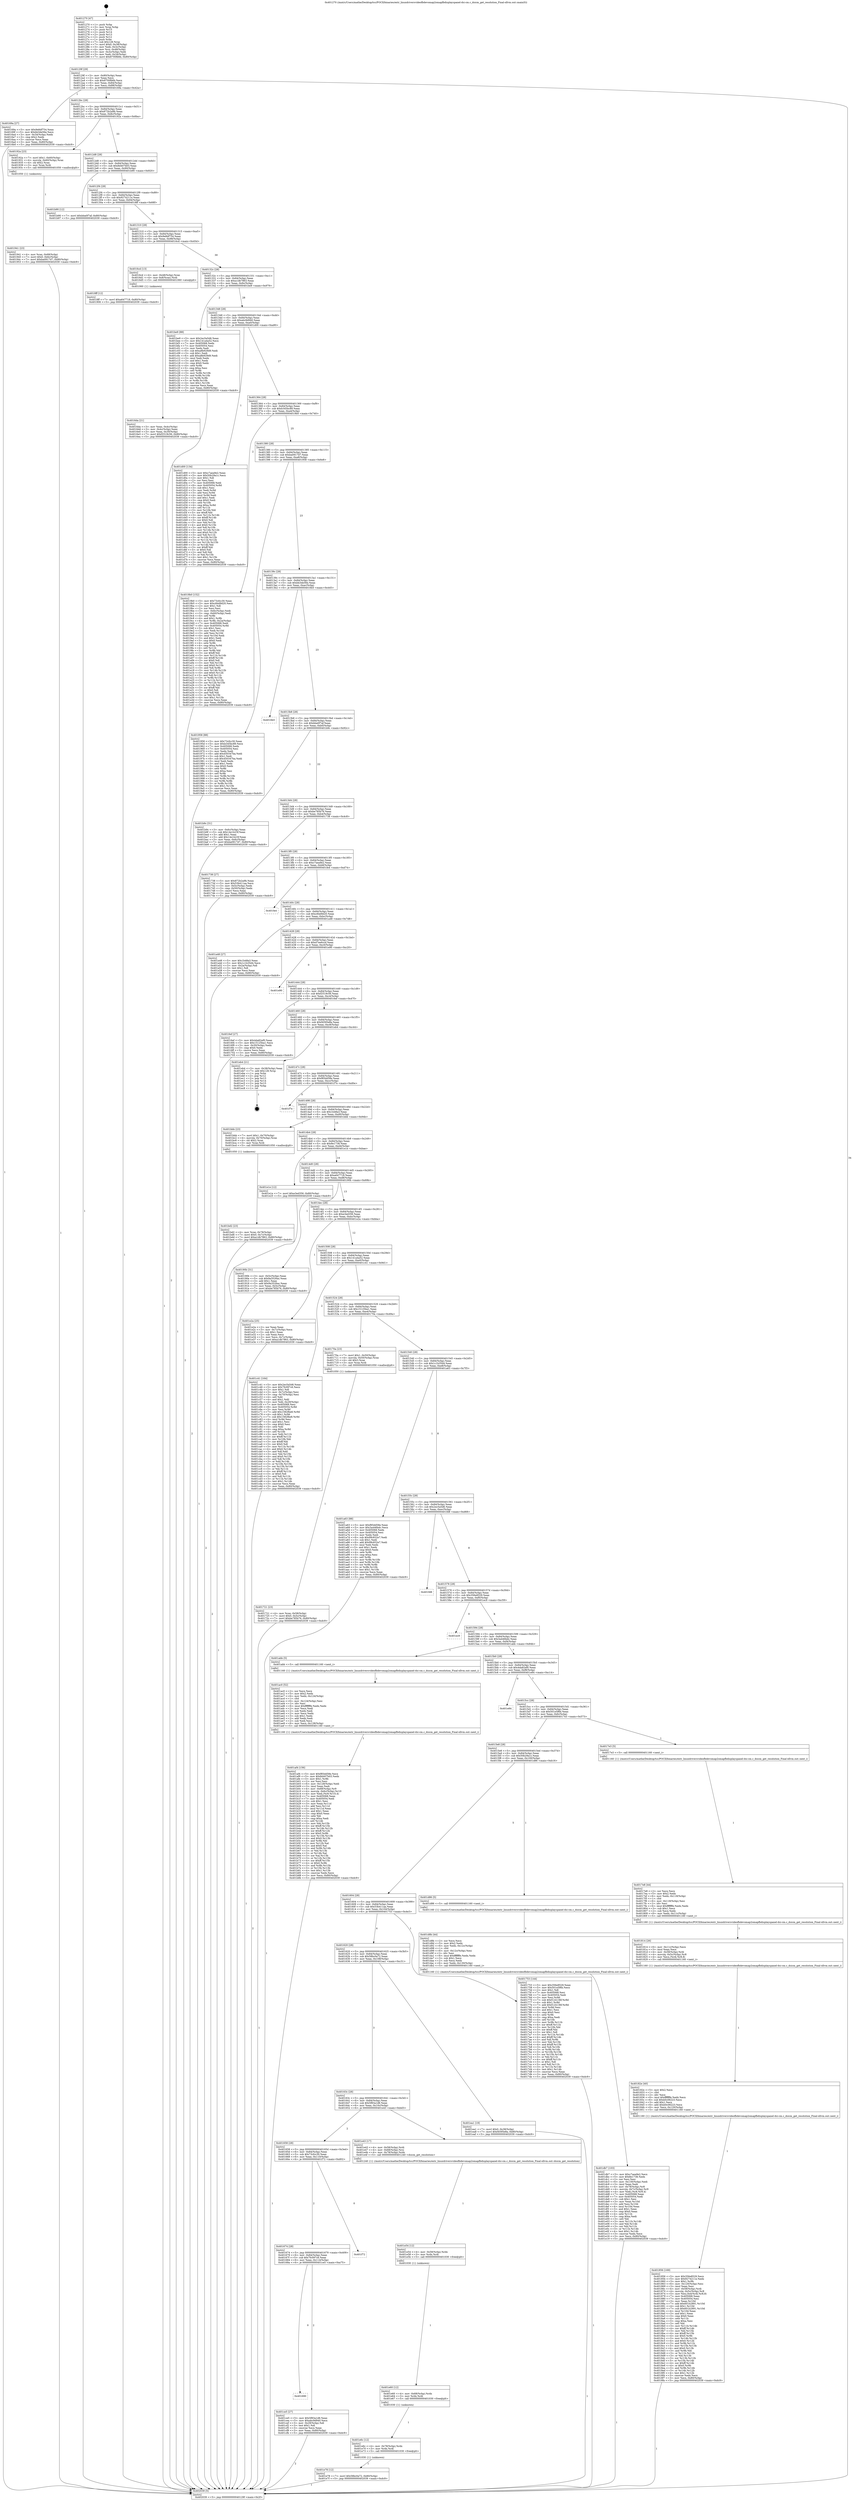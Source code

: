 digraph "0x401270" {
  label = "0x401270 (/mnt/c/Users/mathe/Desktop/tcc/POCII/binaries/extr_linuxdriversvideofbdevomap2omapfbdisplayspanel-dsi-cm.c_dsicm_get_resolution_Final-ollvm.out::main(0))"
  labelloc = "t"
  node[shape=record]

  Entry [label="",width=0.3,height=0.3,shape=circle,fillcolor=black,style=filled]
  "0x40129f" [label="{
     0x40129f [29]\l
     | [instrs]\l
     &nbsp;&nbsp;0x40129f \<+3\>: mov -0x80(%rbp),%eax\l
     &nbsp;&nbsp;0x4012a2 \<+2\>: mov %eax,%ecx\l
     &nbsp;&nbsp;0x4012a4 \<+6\>: sub $0x8700fb6b,%ecx\l
     &nbsp;&nbsp;0x4012aa \<+6\>: mov %eax,-0x84(%rbp)\l
     &nbsp;&nbsp;0x4012b0 \<+6\>: mov %ecx,-0x88(%rbp)\l
     &nbsp;&nbsp;0x4012b6 \<+6\>: je 000000000040169a \<main+0x42a\>\l
  }"]
  "0x40169a" [label="{
     0x40169a [27]\l
     | [instrs]\l
     &nbsp;&nbsp;0x40169a \<+5\>: mov $0x9e8df754,%eax\l
     &nbsp;&nbsp;0x40169f \<+5\>: mov $0xbb3de56e,%ecx\l
     &nbsp;&nbsp;0x4016a4 \<+3\>: mov -0x34(%rbp),%edx\l
     &nbsp;&nbsp;0x4016a7 \<+3\>: cmp $0x2,%edx\l
     &nbsp;&nbsp;0x4016aa \<+3\>: cmovne %ecx,%eax\l
     &nbsp;&nbsp;0x4016ad \<+3\>: mov %eax,-0x80(%rbp)\l
     &nbsp;&nbsp;0x4016b0 \<+5\>: jmp 0000000000402039 \<main+0xdc9\>\l
  }"]
  "0x4012bc" [label="{
     0x4012bc [28]\l
     | [instrs]\l
     &nbsp;&nbsp;0x4012bc \<+5\>: jmp 00000000004012c1 \<main+0x51\>\l
     &nbsp;&nbsp;0x4012c1 \<+6\>: mov -0x84(%rbp),%eax\l
     &nbsp;&nbsp;0x4012c7 \<+5\>: sub $0x872b2a9b,%eax\l
     &nbsp;&nbsp;0x4012cc \<+6\>: mov %eax,-0x8c(%rbp)\l
     &nbsp;&nbsp;0x4012d2 \<+6\>: je 000000000040192a \<main+0x6ba\>\l
  }"]
  "0x402039" [label="{
     0x402039 [5]\l
     | [instrs]\l
     &nbsp;&nbsp;0x402039 \<+5\>: jmp 000000000040129f \<main+0x2f\>\l
  }"]
  "0x401270" [label="{
     0x401270 [47]\l
     | [instrs]\l
     &nbsp;&nbsp;0x401270 \<+1\>: push %rbp\l
     &nbsp;&nbsp;0x401271 \<+3\>: mov %rsp,%rbp\l
     &nbsp;&nbsp;0x401274 \<+2\>: push %r15\l
     &nbsp;&nbsp;0x401276 \<+2\>: push %r14\l
     &nbsp;&nbsp;0x401278 \<+2\>: push %r13\l
     &nbsp;&nbsp;0x40127a \<+2\>: push %r12\l
     &nbsp;&nbsp;0x40127c \<+1\>: push %rbx\l
     &nbsp;&nbsp;0x40127d \<+7\>: sub $0x128,%rsp\l
     &nbsp;&nbsp;0x401284 \<+7\>: movl $0x0,-0x38(%rbp)\l
     &nbsp;&nbsp;0x40128b \<+3\>: mov %edi,-0x3c(%rbp)\l
     &nbsp;&nbsp;0x40128e \<+4\>: mov %rsi,-0x48(%rbp)\l
     &nbsp;&nbsp;0x401292 \<+3\>: mov -0x3c(%rbp),%edi\l
     &nbsp;&nbsp;0x401295 \<+3\>: mov %edi,-0x34(%rbp)\l
     &nbsp;&nbsp;0x401298 \<+7\>: movl $0x8700fb6b,-0x80(%rbp)\l
  }"]
  Exit [label="",width=0.3,height=0.3,shape=circle,fillcolor=black,style=filled,peripheries=2]
  "0x40192a" [label="{
     0x40192a [23]\l
     | [instrs]\l
     &nbsp;&nbsp;0x40192a \<+7\>: movl $0x1,-0x60(%rbp)\l
     &nbsp;&nbsp;0x401931 \<+4\>: movslq -0x60(%rbp),%rax\l
     &nbsp;&nbsp;0x401935 \<+4\>: shl $0x2,%rax\l
     &nbsp;&nbsp;0x401939 \<+3\>: mov %rax,%rdi\l
     &nbsp;&nbsp;0x40193c \<+5\>: call 0000000000401050 \<malloc@plt\>\l
     | [calls]\l
     &nbsp;&nbsp;0x401050 \{1\} (unknown)\l
  }"]
  "0x4012d8" [label="{
     0x4012d8 [28]\l
     | [instrs]\l
     &nbsp;&nbsp;0x4012d8 \<+5\>: jmp 00000000004012dd \<main+0x6d\>\l
     &nbsp;&nbsp;0x4012dd \<+6\>: mov -0x84(%rbp),%eax\l
     &nbsp;&nbsp;0x4012e3 \<+5\>: sub $0x8d407b03,%eax\l
     &nbsp;&nbsp;0x4012e8 \<+6\>: mov %eax,-0x90(%rbp)\l
     &nbsp;&nbsp;0x4012ee \<+6\>: je 0000000000401b90 \<main+0x920\>\l
  }"]
  "0x401e78" [label="{
     0x401e78 [12]\l
     | [instrs]\l
     &nbsp;&nbsp;0x401e78 \<+7\>: movl $0x58bc0a72,-0x80(%rbp)\l
     &nbsp;&nbsp;0x401e7f \<+5\>: jmp 0000000000402039 \<main+0xdc9\>\l
  }"]
  "0x401b90" [label="{
     0x401b90 [12]\l
     | [instrs]\l
     &nbsp;&nbsp;0x401b90 \<+7\>: movl $0xbba0f7af,-0x80(%rbp)\l
     &nbsp;&nbsp;0x401b97 \<+5\>: jmp 0000000000402039 \<main+0xdc9\>\l
  }"]
  "0x4012f4" [label="{
     0x4012f4 [28]\l
     | [instrs]\l
     &nbsp;&nbsp;0x4012f4 \<+5\>: jmp 00000000004012f9 \<main+0x89\>\l
     &nbsp;&nbsp;0x4012f9 \<+6\>: mov -0x84(%rbp),%eax\l
     &nbsp;&nbsp;0x4012ff \<+5\>: sub $0x9274211e,%eax\l
     &nbsp;&nbsp;0x401304 \<+6\>: mov %eax,-0x94(%rbp)\l
     &nbsp;&nbsp;0x40130a \<+6\>: je 00000000004018ff \<main+0x68f\>\l
  }"]
  "0x401e6c" [label="{
     0x401e6c [12]\l
     | [instrs]\l
     &nbsp;&nbsp;0x401e6c \<+4\>: mov -0x78(%rbp),%rdx\l
     &nbsp;&nbsp;0x401e70 \<+3\>: mov %rdx,%rdi\l
     &nbsp;&nbsp;0x401e73 \<+5\>: call 0000000000401030 \<free@plt\>\l
     | [calls]\l
     &nbsp;&nbsp;0x401030 \{1\} (unknown)\l
  }"]
  "0x4018ff" [label="{
     0x4018ff [12]\l
     | [instrs]\l
     &nbsp;&nbsp;0x4018ff \<+7\>: movl $0xa647718,-0x80(%rbp)\l
     &nbsp;&nbsp;0x401906 \<+5\>: jmp 0000000000402039 \<main+0xdc9\>\l
  }"]
  "0x401310" [label="{
     0x401310 [28]\l
     | [instrs]\l
     &nbsp;&nbsp;0x401310 \<+5\>: jmp 0000000000401315 \<main+0xa5\>\l
     &nbsp;&nbsp;0x401315 \<+6\>: mov -0x84(%rbp),%eax\l
     &nbsp;&nbsp;0x40131b \<+5\>: sub $0x9e8df754,%eax\l
     &nbsp;&nbsp;0x401320 \<+6\>: mov %eax,-0x98(%rbp)\l
     &nbsp;&nbsp;0x401326 \<+6\>: je 00000000004016cd \<main+0x45d\>\l
  }"]
  "0x401e60" [label="{
     0x401e60 [12]\l
     | [instrs]\l
     &nbsp;&nbsp;0x401e60 \<+4\>: mov -0x68(%rbp),%rdx\l
     &nbsp;&nbsp;0x401e64 \<+3\>: mov %rdx,%rdi\l
     &nbsp;&nbsp;0x401e67 \<+5\>: call 0000000000401030 \<free@plt\>\l
     | [calls]\l
     &nbsp;&nbsp;0x401030 \{1\} (unknown)\l
  }"]
  "0x4016cd" [label="{
     0x4016cd [13]\l
     | [instrs]\l
     &nbsp;&nbsp;0x4016cd \<+4\>: mov -0x48(%rbp),%rax\l
     &nbsp;&nbsp;0x4016d1 \<+4\>: mov 0x8(%rax),%rdi\l
     &nbsp;&nbsp;0x4016d5 \<+5\>: call 0000000000401060 \<atoi@plt\>\l
     | [calls]\l
     &nbsp;&nbsp;0x401060 \{1\} (unknown)\l
  }"]
  "0x40132c" [label="{
     0x40132c [28]\l
     | [instrs]\l
     &nbsp;&nbsp;0x40132c \<+5\>: jmp 0000000000401331 \<main+0xc1\>\l
     &nbsp;&nbsp;0x401331 \<+6\>: mov -0x84(%rbp),%eax\l
     &nbsp;&nbsp;0x401337 \<+5\>: sub $0xa1db7863,%eax\l
     &nbsp;&nbsp;0x40133c \<+6\>: mov %eax,-0x9c(%rbp)\l
     &nbsp;&nbsp;0x401342 \<+6\>: je 0000000000401be9 \<main+0x979\>\l
  }"]
  "0x4016da" [label="{
     0x4016da [21]\l
     | [instrs]\l
     &nbsp;&nbsp;0x4016da \<+3\>: mov %eax,-0x4c(%rbp)\l
     &nbsp;&nbsp;0x4016dd \<+3\>: mov -0x4c(%rbp),%eax\l
     &nbsp;&nbsp;0x4016e0 \<+3\>: mov %eax,-0x30(%rbp)\l
     &nbsp;&nbsp;0x4016e3 \<+7\>: movl $0xf2519c56,-0x80(%rbp)\l
     &nbsp;&nbsp;0x4016ea \<+5\>: jmp 0000000000402039 \<main+0xdc9\>\l
  }"]
  "0x401e54" [label="{
     0x401e54 [12]\l
     | [instrs]\l
     &nbsp;&nbsp;0x401e54 \<+4\>: mov -0x58(%rbp),%rdx\l
     &nbsp;&nbsp;0x401e58 \<+3\>: mov %rdx,%rdi\l
     &nbsp;&nbsp;0x401e5b \<+5\>: call 0000000000401030 \<free@plt\>\l
     | [calls]\l
     &nbsp;&nbsp;0x401030 \{1\} (unknown)\l
  }"]
  "0x401be9" [label="{
     0x401be9 [88]\l
     | [instrs]\l
     &nbsp;&nbsp;0x401be9 \<+5\>: mov $0x2ec5a5d6,%eax\l
     &nbsp;&nbsp;0x401bee \<+5\>: mov $0x141a4a52,%ecx\l
     &nbsp;&nbsp;0x401bf3 \<+7\>: mov 0x405068,%edx\l
     &nbsp;&nbsp;0x401bfa \<+7\>: mov 0x405054,%esi\l
     &nbsp;&nbsp;0x401c01 \<+2\>: mov %edx,%edi\l
     &nbsp;&nbsp;0x401c03 \<+6\>: sub $0xa8b929d9,%edi\l
     &nbsp;&nbsp;0x401c09 \<+3\>: sub $0x1,%edi\l
     &nbsp;&nbsp;0x401c0c \<+6\>: add $0xa8b929d9,%edi\l
     &nbsp;&nbsp;0x401c12 \<+3\>: imul %edi,%edx\l
     &nbsp;&nbsp;0x401c15 \<+3\>: and $0x1,%edx\l
     &nbsp;&nbsp;0x401c18 \<+3\>: cmp $0x0,%edx\l
     &nbsp;&nbsp;0x401c1b \<+4\>: sete %r8b\l
     &nbsp;&nbsp;0x401c1f \<+3\>: cmp $0xa,%esi\l
     &nbsp;&nbsp;0x401c22 \<+4\>: setl %r9b\l
     &nbsp;&nbsp;0x401c26 \<+3\>: mov %r8b,%r10b\l
     &nbsp;&nbsp;0x401c29 \<+3\>: and %r9b,%r10b\l
     &nbsp;&nbsp;0x401c2c \<+3\>: xor %r9b,%r8b\l
     &nbsp;&nbsp;0x401c2f \<+3\>: or %r8b,%r10b\l
     &nbsp;&nbsp;0x401c32 \<+4\>: test $0x1,%r10b\l
     &nbsp;&nbsp;0x401c36 \<+3\>: cmovne %ecx,%eax\l
     &nbsp;&nbsp;0x401c39 \<+3\>: mov %eax,-0x80(%rbp)\l
     &nbsp;&nbsp;0x401c3c \<+5\>: jmp 0000000000402039 \<main+0xdc9\>\l
  }"]
  "0x401348" [label="{
     0x401348 [28]\l
     | [instrs]\l
     &nbsp;&nbsp;0x401348 \<+5\>: jmp 000000000040134d \<main+0xdd\>\l
     &nbsp;&nbsp;0x40134d \<+6\>: mov -0x84(%rbp),%eax\l
     &nbsp;&nbsp;0x401353 \<+5\>: sub $0xabc9d940,%eax\l
     &nbsp;&nbsp;0x401358 \<+6\>: mov %eax,-0xa0(%rbp)\l
     &nbsp;&nbsp;0x40135e \<+6\>: je 0000000000401d00 \<main+0xa90\>\l
  }"]
  "0x401db7" [label="{
     0x401db7 [103]\l
     | [instrs]\l
     &nbsp;&nbsp;0x401db7 \<+5\>: mov $0xc7aea9e2,%ecx\l
     &nbsp;&nbsp;0x401dbc \<+5\>: mov $0x8e1738,%edx\l
     &nbsp;&nbsp;0x401dc1 \<+2\>: xor %esi,%esi\l
     &nbsp;&nbsp;0x401dc3 \<+6\>: mov -0x130(%rbp),%edi\l
     &nbsp;&nbsp;0x401dc9 \<+3\>: imul %eax,%edi\l
     &nbsp;&nbsp;0x401dcc \<+4\>: mov -0x78(%rbp),%r8\l
     &nbsp;&nbsp;0x401dd0 \<+4\>: movslq -0x7c(%rbp),%r9\l
     &nbsp;&nbsp;0x401dd4 \<+4\>: mov %edi,(%r8,%r9,4)\l
     &nbsp;&nbsp;0x401dd8 \<+7\>: mov 0x405068,%eax\l
     &nbsp;&nbsp;0x401ddf \<+7\>: mov 0x405054,%edi\l
     &nbsp;&nbsp;0x401de6 \<+3\>: sub $0x1,%esi\l
     &nbsp;&nbsp;0x401de9 \<+3\>: mov %eax,%r10d\l
     &nbsp;&nbsp;0x401dec \<+3\>: add %esi,%r10d\l
     &nbsp;&nbsp;0x401def \<+4\>: imul %r10d,%eax\l
     &nbsp;&nbsp;0x401df3 \<+3\>: and $0x1,%eax\l
     &nbsp;&nbsp;0x401df6 \<+3\>: cmp $0x0,%eax\l
     &nbsp;&nbsp;0x401df9 \<+4\>: sete %r11b\l
     &nbsp;&nbsp;0x401dfd \<+3\>: cmp $0xa,%edi\l
     &nbsp;&nbsp;0x401e00 \<+3\>: setl %bl\l
     &nbsp;&nbsp;0x401e03 \<+3\>: mov %r11b,%r14b\l
     &nbsp;&nbsp;0x401e06 \<+3\>: and %bl,%r14b\l
     &nbsp;&nbsp;0x401e09 \<+3\>: xor %bl,%r11b\l
     &nbsp;&nbsp;0x401e0c \<+3\>: or %r11b,%r14b\l
     &nbsp;&nbsp;0x401e0f \<+4\>: test $0x1,%r14b\l
     &nbsp;&nbsp;0x401e13 \<+3\>: cmovne %edx,%ecx\l
     &nbsp;&nbsp;0x401e16 \<+3\>: mov %ecx,-0x80(%rbp)\l
     &nbsp;&nbsp;0x401e19 \<+5\>: jmp 0000000000402039 \<main+0xdc9\>\l
  }"]
  "0x401d00" [label="{
     0x401d00 [134]\l
     | [instrs]\l
     &nbsp;&nbsp;0x401d00 \<+5\>: mov $0xc7aea9e2,%eax\l
     &nbsp;&nbsp;0x401d05 \<+5\>: mov $0x50b29a1c,%ecx\l
     &nbsp;&nbsp;0x401d0a \<+2\>: mov $0x1,%dl\l
     &nbsp;&nbsp;0x401d0c \<+2\>: xor %esi,%esi\l
     &nbsp;&nbsp;0x401d0e \<+7\>: mov 0x405068,%edi\l
     &nbsp;&nbsp;0x401d15 \<+8\>: mov 0x405054,%r8d\l
     &nbsp;&nbsp;0x401d1d \<+3\>: sub $0x1,%esi\l
     &nbsp;&nbsp;0x401d20 \<+3\>: mov %edi,%r9d\l
     &nbsp;&nbsp;0x401d23 \<+3\>: add %esi,%r9d\l
     &nbsp;&nbsp;0x401d26 \<+4\>: imul %r9d,%edi\l
     &nbsp;&nbsp;0x401d2a \<+3\>: and $0x1,%edi\l
     &nbsp;&nbsp;0x401d2d \<+3\>: cmp $0x0,%edi\l
     &nbsp;&nbsp;0x401d30 \<+4\>: sete %r10b\l
     &nbsp;&nbsp;0x401d34 \<+4\>: cmp $0xa,%r8d\l
     &nbsp;&nbsp;0x401d38 \<+4\>: setl %r11b\l
     &nbsp;&nbsp;0x401d3c \<+3\>: mov %r10b,%bl\l
     &nbsp;&nbsp;0x401d3f \<+3\>: xor $0xff,%bl\l
     &nbsp;&nbsp;0x401d42 \<+3\>: mov %r11b,%r14b\l
     &nbsp;&nbsp;0x401d45 \<+4\>: xor $0xff,%r14b\l
     &nbsp;&nbsp;0x401d49 \<+3\>: xor $0x0,%dl\l
     &nbsp;&nbsp;0x401d4c \<+3\>: mov %bl,%r15b\l
     &nbsp;&nbsp;0x401d4f \<+4\>: and $0x0,%r15b\l
     &nbsp;&nbsp;0x401d53 \<+3\>: and %dl,%r10b\l
     &nbsp;&nbsp;0x401d56 \<+3\>: mov %r14b,%r12b\l
     &nbsp;&nbsp;0x401d59 \<+4\>: and $0x0,%r12b\l
     &nbsp;&nbsp;0x401d5d \<+3\>: and %dl,%r11b\l
     &nbsp;&nbsp;0x401d60 \<+3\>: or %r10b,%r15b\l
     &nbsp;&nbsp;0x401d63 \<+3\>: or %r11b,%r12b\l
     &nbsp;&nbsp;0x401d66 \<+3\>: xor %r12b,%r15b\l
     &nbsp;&nbsp;0x401d69 \<+3\>: or %r14b,%bl\l
     &nbsp;&nbsp;0x401d6c \<+3\>: xor $0xff,%bl\l
     &nbsp;&nbsp;0x401d6f \<+3\>: or $0x0,%dl\l
     &nbsp;&nbsp;0x401d72 \<+2\>: and %dl,%bl\l
     &nbsp;&nbsp;0x401d74 \<+3\>: or %bl,%r15b\l
     &nbsp;&nbsp;0x401d77 \<+4\>: test $0x1,%r15b\l
     &nbsp;&nbsp;0x401d7b \<+3\>: cmovne %ecx,%eax\l
     &nbsp;&nbsp;0x401d7e \<+3\>: mov %eax,-0x80(%rbp)\l
     &nbsp;&nbsp;0x401d81 \<+5\>: jmp 0000000000402039 \<main+0xdc9\>\l
  }"]
  "0x401364" [label="{
     0x401364 [28]\l
     | [instrs]\l
     &nbsp;&nbsp;0x401364 \<+5\>: jmp 0000000000401369 \<main+0xf9\>\l
     &nbsp;&nbsp;0x401369 \<+6\>: mov -0x84(%rbp),%eax\l
     &nbsp;&nbsp;0x40136f \<+5\>: sub $0xb345bc89,%eax\l
     &nbsp;&nbsp;0x401374 \<+6\>: mov %eax,-0xa4(%rbp)\l
     &nbsp;&nbsp;0x40137a \<+6\>: je 00000000004019b0 \<main+0x740\>\l
  }"]
  "0x401d8b" [label="{
     0x401d8b [44]\l
     | [instrs]\l
     &nbsp;&nbsp;0x401d8b \<+2\>: xor %ecx,%ecx\l
     &nbsp;&nbsp;0x401d8d \<+5\>: mov $0x2,%edx\l
     &nbsp;&nbsp;0x401d92 \<+6\>: mov %edx,-0x12c(%rbp)\l
     &nbsp;&nbsp;0x401d98 \<+1\>: cltd\l
     &nbsp;&nbsp;0x401d99 \<+6\>: mov -0x12c(%rbp),%esi\l
     &nbsp;&nbsp;0x401d9f \<+2\>: idiv %esi\l
     &nbsp;&nbsp;0x401da1 \<+6\>: imul $0xfffffffe,%edx,%edx\l
     &nbsp;&nbsp;0x401da7 \<+3\>: sub $0x1,%ecx\l
     &nbsp;&nbsp;0x401daa \<+2\>: sub %ecx,%edx\l
     &nbsp;&nbsp;0x401dac \<+6\>: mov %edx,-0x130(%rbp)\l
     &nbsp;&nbsp;0x401db2 \<+5\>: call 0000000000401160 \<next_i\>\l
     | [calls]\l
     &nbsp;&nbsp;0x401160 \{1\} (/mnt/c/Users/mathe/Desktop/tcc/POCII/binaries/extr_linuxdriversvideofbdevomap2omapfbdisplayspanel-dsi-cm.c_dsicm_get_resolution_Final-ollvm.out::next_i)\l
  }"]
  "0x4019b0" [label="{
     0x4019b0 [152]\l
     | [instrs]\l
     &nbsp;&nbsp;0x4019b0 \<+5\>: mov $0x73cfcc30,%eax\l
     &nbsp;&nbsp;0x4019b5 \<+5\>: mov $0xc84d9d20,%ecx\l
     &nbsp;&nbsp;0x4019ba \<+2\>: mov $0x1,%dl\l
     &nbsp;&nbsp;0x4019bc \<+2\>: xor %esi,%esi\l
     &nbsp;&nbsp;0x4019be \<+3\>: mov -0x6c(%rbp),%edi\l
     &nbsp;&nbsp;0x4019c1 \<+3\>: cmp -0x60(%rbp),%edi\l
     &nbsp;&nbsp;0x4019c4 \<+4\>: setl %r8b\l
     &nbsp;&nbsp;0x4019c8 \<+4\>: and $0x1,%r8b\l
     &nbsp;&nbsp;0x4019cc \<+4\>: mov %r8b,-0x2a(%rbp)\l
     &nbsp;&nbsp;0x4019d0 \<+7\>: mov 0x405068,%edi\l
     &nbsp;&nbsp;0x4019d7 \<+8\>: mov 0x405054,%r9d\l
     &nbsp;&nbsp;0x4019df \<+3\>: sub $0x1,%esi\l
     &nbsp;&nbsp;0x4019e2 \<+3\>: mov %edi,%r10d\l
     &nbsp;&nbsp;0x4019e5 \<+3\>: add %esi,%r10d\l
     &nbsp;&nbsp;0x4019e8 \<+4\>: imul %r10d,%edi\l
     &nbsp;&nbsp;0x4019ec \<+3\>: and $0x1,%edi\l
     &nbsp;&nbsp;0x4019ef \<+3\>: cmp $0x0,%edi\l
     &nbsp;&nbsp;0x4019f2 \<+4\>: sete %r8b\l
     &nbsp;&nbsp;0x4019f6 \<+4\>: cmp $0xa,%r9d\l
     &nbsp;&nbsp;0x4019fa \<+4\>: setl %r11b\l
     &nbsp;&nbsp;0x4019fe \<+3\>: mov %r8b,%bl\l
     &nbsp;&nbsp;0x401a01 \<+3\>: xor $0xff,%bl\l
     &nbsp;&nbsp;0x401a04 \<+3\>: mov %r11b,%r14b\l
     &nbsp;&nbsp;0x401a07 \<+4\>: xor $0xff,%r14b\l
     &nbsp;&nbsp;0x401a0b \<+3\>: xor $0x0,%dl\l
     &nbsp;&nbsp;0x401a0e \<+3\>: mov %bl,%r15b\l
     &nbsp;&nbsp;0x401a11 \<+4\>: and $0x0,%r15b\l
     &nbsp;&nbsp;0x401a15 \<+3\>: and %dl,%r8b\l
     &nbsp;&nbsp;0x401a18 \<+3\>: mov %r14b,%r12b\l
     &nbsp;&nbsp;0x401a1b \<+4\>: and $0x0,%r12b\l
     &nbsp;&nbsp;0x401a1f \<+3\>: and %dl,%r11b\l
     &nbsp;&nbsp;0x401a22 \<+3\>: or %r8b,%r15b\l
     &nbsp;&nbsp;0x401a25 \<+3\>: or %r11b,%r12b\l
     &nbsp;&nbsp;0x401a28 \<+3\>: xor %r12b,%r15b\l
     &nbsp;&nbsp;0x401a2b \<+3\>: or %r14b,%bl\l
     &nbsp;&nbsp;0x401a2e \<+3\>: xor $0xff,%bl\l
     &nbsp;&nbsp;0x401a31 \<+3\>: or $0x0,%dl\l
     &nbsp;&nbsp;0x401a34 \<+2\>: and %dl,%bl\l
     &nbsp;&nbsp;0x401a36 \<+3\>: or %bl,%r15b\l
     &nbsp;&nbsp;0x401a39 \<+4\>: test $0x1,%r15b\l
     &nbsp;&nbsp;0x401a3d \<+3\>: cmovne %ecx,%eax\l
     &nbsp;&nbsp;0x401a40 \<+3\>: mov %eax,-0x80(%rbp)\l
     &nbsp;&nbsp;0x401a43 \<+5\>: jmp 0000000000402039 \<main+0xdc9\>\l
  }"]
  "0x401380" [label="{
     0x401380 [28]\l
     | [instrs]\l
     &nbsp;&nbsp;0x401380 \<+5\>: jmp 0000000000401385 \<main+0x115\>\l
     &nbsp;&nbsp;0x401385 \<+6\>: mov -0x84(%rbp),%eax\l
     &nbsp;&nbsp;0x40138b \<+5\>: sub $0xba0917d7,%eax\l
     &nbsp;&nbsp;0x401390 \<+6\>: mov %eax,-0xa8(%rbp)\l
     &nbsp;&nbsp;0x401396 \<+6\>: je 0000000000401958 \<main+0x6e8\>\l
  }"]
  "0x401690" [label="{
     0x401690\l
  }", style=dashed]
  "0x401958" [label="{
     0x401958 [88]\l
     | [instrs]\l
     &nbsp;&nbsp;0x401958 \<+5\>: mov $0x73cfcc30,%eax\l
     &nbsp;&nbsp;0x40195d \<+5\>: mov $0xb345bc89,%ecx\l
     &nbsp;&nbsp;0x401962 \<+7\>: mov 0x405068,%edx\l
     &nbsp;&nbsp;0x401969 \<+7\>: mov 0x405054,%esi\l
     &nbsp;&nbsp;0x401970 \<+2\>: mov %edx,%edi\l
     &nbsp;&nbsp;0x401972 \<+6\>: add $0x450347ba,%edi\l
     &nbsp;&nbsp;0x401978 \<+3\>: sub $0x1,%edi\l
     &nbsp;&nbsp;0x40197b \<+6\>: sub $0x450347ba,%edi\l
     &nbsp;&nbsp;0x401981 \<+3\>: imul %edi,%edx\l
     &nbsp;&nbsp;0x401984 \<+3\>: and $0x1,%edx\l
     &nbsp;&nbsp;0x401987 \<+3\>: cmp $0x0,%edx\l
     &nbsp;&nbsp;0x40198a \<+4\>: sete %r8b\l
     &nbsp;&nbsp;0x40198e \<+3\>: cmp $0xa,%esi\l
     &nbsp;&nbsp;0x401991 \<+4\>: setl %r9b\l
     &nbsp;&nbsp;0x401995 \<+3\>: mov %r8b,%r10b\l
     &nbsp;&nbsp;0x401998 \<+3\>: and %r9b,%r10b\l
     &nbsp;&nbsp;0x40199b \<+3\>: xor %r9b,%r8b\l
     &nbsp;&nbsp;0x40199e \<+3\>: or %r8b,%r10b\l
     &nbsp;&nbsp;0x4019a1 \<+4\>: test $0x1,%r10b\l
     &nbsp;&nbsp;0x4019a5 \<+3\>: cmovne %ecx,%eax\l
     &nbsp;&nbsp;0x4019a8 \<+3\>: mov %eax,-0x80(%rbp)\l
     &nbsp;&nbsp;0x4019ab \<+5\>: jmp 0000000000402039 \<main+0xdc9\>\l
  }"]
  "0x40139c" [label="{
     0x40139c [28]\l
     | [instrs]\l
     &nbsp;&nbsp;0x40139c \<+5\>: jmp 00000000004013a1 \<main+0x131\>\l
     &nbsp;&nbsp;0x4013a1 \<+6\>: mov -0x84(%rbp),%eax\l
     &nbsp;&nbsp;0x4013a7 \<+5\>: sub $0xbb3de56e,%eax\l
     &nbsp;&nbsp;0x4013ac \<+6\>: mov %eax,-0xac(%rbp)\l
     &nbsp;&nbsp;0x4013b2 \<+6\>: je 00000000004016b5 \<main+0x445\>\l
  }"]
  "0x401ce5" [label="{
     0x401ce5 [27]\l
     | [instrs]\l
     &nbsp;&nbsp;0x401ce5 \<+5\>: mov $0x5f83a1d8,%eax\l
     &nbsp;&nbsp;0x401cea \<+5\>: mov $0xabc9d940,%ecx\l
     &nbsp;&nbsp;0x401cef \<+3\>: mov -0x29(%rbp),%dl\l
     &nbsp;&nbsp;0x401cf2 \<+3\>: test $0x1,%dl\l
     &nbsp;&nbsp;0x401cf5 \<+3\>: cmovne %ecx,%eax\l
     &nbsp;&nbsp;0x401cf8 \<+3\>: mov %eax,-0x80(%rbp)\l
     &nbsp;&nbsp;0x401cfb \<+5\>: jmp 0000000000402039 \<main+0xdc9\>\l
  }"]
  "0x4016b5" [label="{
     0x4016b5\l
  }", style=dashed]
  "0x4013b8" [label="{
     0x4013b8 [28]\l
     | [instrs]\l
     &nbsp;&nbsp;0x4013b8 \<+5\>: jmp 00000000004013bd \<main+0x14d\>\l
     &nbsp;&nbsp;0x4013bd \<+6\>: mov -0x84(%rbp),%eax\l
     &nbsp;&nbsp;0x4013c3 \<+5\>: sub $0xbba0f7af,%eax\l
     &nbsp;&nbsp;0x4013c8 \<+6\>: mov %eax,-0xb0(%rbp)\l
     &nbsp;&nbsp;0x4013ce \<+6\>: je 0000000000401b9c \<main+0x92c\>\l
  }"]
  "0x401674" [label="{
     0x401674 [28]\l
     | [instrs]\l
     &nbsp;&nbsp;0x401674 \<+5\>: jmp 0000000000401679 \<main+0x409\>\l
     &nbsp;&nbsp;0x401679 \<+6\>: mov -0x84(%rbp),%eax\l
     &nbsp;&nbsp;0x40167f \<+5\>: sub $0x7fc097c6,%eax\l
     &nbsp;&nbsp;0x401684 \<+6\>: mov %eax,-0x114(%rbp)\l
     &nbsp;&nbsp;0x40168a \<+6\>: je 0000000000401ce5 \<main+0xa75\>\l
  }"]
  "0x401b9c" [label="{
     0x401b9c [31]\l
     | [instrs]\l
     &nbsp;&nbsp;0x401b9c \<+3\>: mov -0x6c(%rbp),%eax\l
     &nbsp;&nbsp;0x401b9f \<+5\>: sub $0x14e1b23f,%eax\l
     &nbsp;&nbsp;0x401ba4 \<+3\>: add $0x1,%eax\l
     &nbsp;&nbsp;0x401ba7 \<+5\>: add $0x14e1b23f,%eax\l
     &nbsp;&nbsp;0x401bac \<+3\>: mov %eax,-0x6c(%rbp)\l
     &nbsp;&nbsp;0x401baf \<+7\>: movl $0xba0917d7,-0x80(%rbp)\l
     &nbsp;&nbsp;0x401bb6 \<+5\>: jmp 0000000000402039 \<main+0xdc9\>\l
  }"]
  "0x4013d4" [label="{
     0x4013d4 [28]\l
     | [instrs]\l
     &nbsp;&nbsp;0x4013d4 \<+5\>: jmp 00000000004013d9 \<main+0x169\>\l
     &nbsp;&nbsp;0x4013d9 \<+6\>: mov -0x84(%rbp),%eax\l
     &nbsp;&nbsp;0x4013df \<+5\>: sub $0xbe785b76,%eax\l
     &nbsp;&nbsp;0x4013e4 \<+6\>: mov %eax,-0xb4(%rbp)\l
     &nbsp;&nbsp;0x4013ea \<+6\>: je 0000000000401738 \<main+0x4c8\>\l
  }"]
  "0x401f72" [label="{
     0x401f72\l
  }", style=dashed]
  "0x401738" [label="{
     0x401738 [27]\l
     | [instrs]\l
     &nbsp;&nbsp;0x401738 \<+5\>: mov $0x872b2a9b,%eax\l
     &nbsp;&nbsp;0x40173d \<+5\>: mov $0x53b411aa,%ecx\l
     &nbsp;&nbsp;0x401742 \<+3\>: mov -0x5c(%rbp),%edx\l
     &nbsp;&nbsp;0x401745 \<+3\>: cmp -0x50(%rbp),%edx\l
     &nbsp;&nbsp;0x401748 \<+3\>: cmovl %ecx,%eax\l
     &nbsp;&nbsp;0x40174b \<+3\>: mov %eax,-0x80(%rbp)\l
     &nbsp;&nbsp;0x40174e \<+5\>: jmp 0000000000402039 \<main+0xdc9\>\l
  }"]
  "0x4013f0" [label="{
     0x4013f0 [28]\l
     | [instrs]\l
     &nbsp;&nbsp;0x4013f0 \<+5\>: jmp 00000000004013f5 \<main+0x185\>\l
     &nbsp;&nbsp;0x4013f5 \<+6\>: mov -0x84(%rbp),%eax\l
     &nbsp;&nbsp;0x4013fb \<+5\>: sub $0xc7aea9e2,%eax\l
     &nbsp;&nbsp;0x401400 \<+6\>: mov %eax,-0xb8(%rbp)\l
     &nbsp;&nbsp;0x401406 \<+6\>: je 0000000000401fe4 \<main+0xd74\>\l
  }"]
  "0x401658" [label="{
     0x401658 [28]\l
     | [instrs]\l
     &nbsp;&nbsp;0x401658 \<+5\>: jmp 000000000040165d \<main+0x3ed\>\l
     &nbsp;&nbsp;0x40165d \<+6\>: mov -0x84(%rbp),%eax\l
     &nbsp;&nbsp;0x401663 \<+5\>: sub $0x73cfcc30,%eax\l
     &nbsp;&nbsp;0x401668 \<+6\>: mov %eax,-0x110(%rbp)\l
     &nbsp;&nbsp;0x40166e \<+6\>: je 0000000000401f72 \<main+0xd02\>\l
  }"]
  "0x401fe4" [label="{
     0x401fe4\l
  }", style=dashed]
  "0x40140c" [label="{
     0x40140c [28]\l
     | [instrs]\l
     &nbsp;&nbsp;0x40140c \<+5\>: jmp 0000000000401411 \<main+0x1a1\>\l
     &nbsp;&nbsp;0x401411 \<+6\>: mov -0x84(%rbp),%eax\l
     &nbsp;&nbsp;0x401417 \<+5\>: sub $0xc84d9d20,%eax\l
     &nbsp;&nbsp;0x40141c \<+6\>: mov %eax,-0xbc(%rbp)\l
     &nbsp;&nbsp;0x401422 \<+6\>: je 0000000000401a48 \<main+0x7d8\>\l
  }"]
  "0x401e43" [label="{
     0x401e43 [17]\l
     | [instrs]\l
     &nbsp;&nbsp;0x401e43 \<+4\>: mov -0x58(%rbp),%rdi\l
     &nbsp;&nbsp;0x401e47 \<+4\>: mov -0x68(%rbp),%rsi\l
     &nbsp;&nbsp;0x401e4b \<+4\>: mov -0x78(%rbp),%rdx\l
     &nbsp;&nbsp;0x401e4f \<+5\>: call 0000000000401240 \<dsicm_get_resolution\>\l
     | [calls]\l
     &nbsp;&nbsp;0x401240 \{1\} (/mnt/c/Users/mathe/Desktop/tcc/POCII/binaries/extr_linuxdriversvideofbdevomap2omapfbdisplayspanel-dsi-cm.c_dsicm_get_resolution_Final-ollvm.out::dsicm_get_resolution)\l
  }"]
  "0x401a48" [label="{
     0x401a48 [27]\l
     | [instrs]\l
     &nbsp;&nbsp;0x401a48 \<+5\>: mov $0x1b48a3,%eax\l
     &nbsp;&nbsp;0x401a4d \<+5\>: mov $0x1c1b35d4,%ecx\l
     &nbsp;&nbsp;0x401a52 \<+3\>: mov -0x2a(%rbp),%dl\l
     &nbsp;&nbsp;0x401a55 \<+3\>: test $0x1,%dl\l
     &nbsp;&nbsp;0x401a58 \<+3\>: cmovne %ecx,%eax\l
     &nbsp;&nbsp;0x401a5b \<+3\>: mov %eax,-0x80(%rbp)\l
     &nbsp;&nbsp;0x401a5e \<+5\>: jmp 0000000000402039 \<main+0xdc9\>\l
  }"]
  "0x401428" [label="{
     0x401428 [28]\l
     | [instrs]\l
     &nbsp;&nbsp;0x401428 \<+5\>: jmp 000000000040142d \<main+0x1bd\>\l
     &nbsp;&nbsp;0x40142d \<+6\>: mov -0x84(%rbp),%eax\l
     &nbsp;&nbsp;0x401433 \<+5\>: sub $0xd7ee6ccd,%eax\l
     &nbsp;&nbsp;0x401438 \<+6\>: mov %eax,-0xc0(%rbp)\l
     &nbsp;&nbsp;0x40143e \<+6\>: je 0000000000401e90 \<main+0xc20\>\l
  }"]
  "0x40163c" [label="{
     0x40163c [28]\l
     | [instrs]\l
     &nbsp;&nbsp;0x40163c \<+5\>: jmp 0000000000401641 \<main+0x3d1\>\l
     &nbsp;&nbsp;0x401641 \<+6\>: mov -0x84(%rbp),%eax\l
     &nbsp;&nbsp;0x401647 \<+5\>: sub $0x5f83a1d8,%eax\l
     &nbsp;&nbsp;0x40164c \<+6\>: mov %eax,-0x10c(%rbp)\l
     &nbsp;&nbsp;0x401652 \<+6\>: je 0000000000401e43 \<main+0xbd3\>\l
  }"]
  "0x401e90" [label="{
     0x401e90\l
  }", style=dashed]
  "0x401444" [label="{
     0x401444 [28]\l
     | [instrs]\l
     &nbsp;&nbsp;0x401444 \<+5\>: jmp 0000000000401449 \<main+0x1d9\>\l
     &nbsp;&nbsp;0x401449 \<+6\>: mov -0x84(%rbp),%eax\l
     &nbsp;&nbsp;0x40144f \<+5\>: sub $0xf2519c56,%eax\l
     &nbsp;&nbsp;0x401454 \<+6\>: mov %eax,-0xc4(%rbp)\l
     &nbsp;&nbsp;0x40145a \<+6\>: je 00000000004016ef \<main+0x47f\>\l
  }"]
  "0x401ea1" [label="{
     0x401ea1 [19]\l
     | [instrs]\l
     &nbsp;&nbsp;0x401ea1 \<+7\>: movl $0x0,-0x38(%rbp)\l
     &nbsp;&nbsp;0x401ea8 \<+7\>: movl $0xf4595e8a,-0x80(%rbp)\l
     &nbsp;&nbsp;0x401eaf \<+5\>: jmp 0000000000402039 \<main+0xdc9\>\l
  }"]
  "0x4016ef" [label="{
     0x4016ef [27]\l
     | [instrs]\l
     &nbsp;&nbsp;0x4016ef \<+5\>: mov $0x4da82ef0,%eax\l
     &nbsp;&nbsp;0x4016f4 \<+5\>: mov $0x15125ba1,%ecx\l
     &nbsp;&nbsp;0x4016f9 \<+3\>: mov -0x30(%rbp),%edx\l
     &nbsp;&nbsp;0x4016fc \<+3\>: cmp $0x0,%edx\l
     &nbsp;&nbsp;0x4016ff \<+3\>: cmove %ecx,%eax\l
     &nbsp;&nbsp;0x401702 \<+3\>: mov %eax,-0x80(%rbp)\l
     &nbsp;&nbsp;0x401705 \<+5\>: jmp 0000000000402039 \<main+0xdc9\>\l
  }"]
  "0x401460" [label="{
     0x401460 [28]\l
     | [instrs]\l
     &nbsp;&nbsp;0x401460 \<+5\>: jmp 0000000000401465 \<main+0x1f5\>\l
     &nbsp;&nbsp;0x401465 \<+6\>: mov -0x84(%rbp),%eax\l
     &nbsp;&nbsp;0x40146b \<+5\>: sub $0xf4595e8a,%eax\l
     &nbsp;&nbsp;0x401470 \<+6\>: mov %eax,-0xc8(%rbp)\l
     &nbsp;&nbsp;0x401476 \<+6\>: je 0000000000401eb4 \<main+0xc44\>\l
  }"]
  "0x401bd2" [label="{
     0x401bd2 [23]\l
     | [instrs]\l
     &nbsp;&nbsp;0x401bd2 \<+4\>: mov %rax,-0x78(%rbp)\l
     &nbsp;&nbsp;0x401bd6 \<+7\>: movl $0x0,-0x7c(%rbp)\l
     &nbsp;&nbsp;0x401bdd \<+7\>: movl $0xa1db7863,-0x80(%rbp)\l
     &nbsp;&nbsp;0x401be4 \<+5\>: jmp 0000000000402039 \<main+0xdc9\>\l
  }"]
  "0x401eb4" [label="{
     0x401eb4 [21]\l
     | [instrs]\l
     &nbsp;&nbsp;0x401eb4 \<+3\>: mov -0x38(%rbp),%eax\l
     &nbsp;&nbsp;0x401eb7 \<+7\>: add $0x128,%rsp\l
     &nbsp;&nbsp;0x401ebe \<+1\>: pop %rbx\l
     &nbsp;&nbsp;0x401ebf \<+2\>: pop %r12\l
     &nbsp;&nbsp;0x401ec1 \<+2\>: pop %r13\l
     &nbsp;&nbsp;0x401ec3 \<+2\>: pop %r14\l
     &nbsp;&nbsp;0x401ec5 \<+2\>: pop %r15\l
     &nbsp;&nbsp;0x401ec7 \<+1\>: pop %rbp\l
     &nbsp;&nbsp;0x401ec8 \<+1\>: ret\l
  }"]
  "0x40147c" [label="{
     0x40147c [28]\l
     | [instrs]\l
     &nbsp;&nbsp;0x40147c \<+5\>: jmp 0000000000401481 \<main+0x211\>\l
     &nbsp;&nbsp;0x401481 \<+6\>: mov -0x84(%rbp),%eax\l
     &nbsp;&nbsp;0x401487 \<+5\>: sub $0xf85dd58e,%eax\l
     &nbsp;&nbsp;0x40148c \<+6\>: mov %eax,-0xcc(%rbp)\l
     &nbsp;&nbsp;0x401492 \<+6\>: je 0000000000401f7e \<main+0xd0e\>\l
  }"]
  "0x401af4" [label="{
     0x401af4 [156]\l
     | [instrs]\l
     &nbsp;&nbsp;0x401af4 \<+5\>: mov $0xf85dd58e,%ecx\l
     &nbsp;&nbsp;0x401af9 \<+5\>: mov $0x8d407b03,%edx\l
     &nbsp;&nbsp;0x401afe \<+3\>: mov $0x1,%r8b\l
     &nbsp;&nbsp;0x401b01 \<+2\>: xor %esi,%esi\l
     &nbsp;&nbsp;0x401b03 \<+6\>: mov -0x128(%rbp),%edi\l
     &nbsp;&nbsp;0x401b09 \<+3\>: imul %eax,%edi\l
     &nbsp;&nbsp;0x401b0c \<+4\>: mov -0x68(%rbp),%r9\l
     &nbsp;&nbsp;0x401b10 \<+4\>: movslq -0x6c(%rbp),%r10\l
     &nbsp;&nbsp;0x401b14 \<+4\>: mov %edi,(%r9,%r10,4)\l
     &nbsp;&nbsp;0x401b18 \<+7\>: mov 0x405068,%eax\l
     &nbsp;&nbsp;0x401b1f \<+7\>: mov 0x405054,%edi\l
     &nbsp;&nbsp;0x401b26 \<+3\>: sub $0x1,%esi\l
     &nbsp;&nbsp;0x401b29 \<+3\>: mov %eax,%r11d\l
     &nbsp;&nbsp;0x401b2c \<+3\>: add %esi,%r11d\l
     &nbsp;&nbsp;0x401b2f \<+4\>: imul %r11d,%eax\l
     &nbsp;&nbsp;0x401b33 \<+3\>: and $0x1,%eax\l
     &nbsp;&nbsp;0x401b36 \<+3\>: cmp $0x0,%eax\l
     &nbsp;&nbsp;0x401b39 \<+3\>: sete %bl\l
     &nbsp;&nbsp;0x401b3c \<+3\>: cmp $0xa,%edi\l
     &nbsp;&nbsp;0x401b3f \<+4\>: setl %r14b\l
     &nbsp;&nbsp;0x401b43 \<+3\>: mov %bl,%r15b\l
     &nbsp;&nbsp;0x401b46 \<+4\>: xor $0xff,%r15b\l
     &nbsp;&nbsp;0x401b4a \<+3\>: mov %r14b,%r12b\l
     &nbsp;&nbsp;0x401b4d \<+4\>: xor $0xff,%r12b\l
     &nbsp;&nbsp;0x401b51 \<+4\>: xor $0x0,%r8b\l
     &nbsp;&nbsp;0x401b55 \<+3\>: mov %r15b,%r13b\l
     &nbsp;&nbsp;0x401b58 \<+4\>: and $0x0,%r13b\l
     &nbsp;&nbsp;0x401b5c \<+3\>: and %r8b,%bl\l
     &nbsp;&nbsp;0x401b5f \<+3\>: mov %r12b,%al\l
     &nbsp;&nbsp;0x401b62 \<+2\>: and $0x0,%al\l
     &nbsp;&nbsp;0x401b64 \<+3\>: and %r8b,%r14b\l
     &nbsp;&nbsp;0x401b67 \<+3\>: or %bl,%r13b\l
     &nbsp;&nbsp;0x401b6a \<+3\>: or %r14b,%al\l
     &nbsp;&nbsp;0x401b6d \<+3\>: xor %al,%r13b\l
     &nbsp;&nbsp;0x401b70 \<+3\>: or %r12b,%r15b\l
     &nbsp;&nbsp;0x401b73 \<+4\>: xor $0xff,%r15b\l
     &nbsp;&nbsp;0x401b77 \<+4\>: or $0x0,%r8b\l
     &nbsp;&nbsp;0x401b7b \<+3\>: and %r8b,%r15b\l
     &nbsp;&nbsp;0x401b7e \<+3\>: or %r15b,%r13b\l
     &nbsp;&nbsp;0x401b81 \<+4\>: test $0x1,%r13b\l
     &nbsp;&nbsp;0x401b85 \<+3\>: cmovne %edx,%ecx\l
     &nbsp;&nbsp;0x401b88 \<+3\>: mov %ecx,-0x80(%rbp)\l
     &nbsp;&nbsp;0x401b8b \<+5\>: jmp 0000000000402039 \<main+0xdc9\>\l
  }"]
  "0x401f7e" [label="{
     0x401f7e\l
  }", style=dashed]
  "0x401498" [label="{
     0x401498 [28]\l
     | [instrs]\l
     &nbsp;&nbsp;0x401498 \<+5\>: jmp 000000000040149d \<main+0x22d\>\l
     &nbsp;&nbsp;0x40149d \<+6\>: mov -0x84(%rbp),%eax\l
     &nbsp;&nbsp;0x4014a3 \<+5\>: sub $0x1b48a3,%eax\l
     &nbsp;&nbsp;0x4014a8 \<+6\>: mov %eax,-0xd0(%rbp)\l
     &nbsp;&nbsp;0x4014ae \<+6\>: je 0000000000401bbb \<main+0x94b\>\l
  }"]
  "0x401ac0" [label="{
     0x401ac0 [52]\l
     | [instrs]\l
     &nbsp;&nbsp;0x401ac0 \<+2\>: xor %ecx,%ecx\l
     &nbsp;&nbsp;0x401ac2 \<+5\>: mov $0x2,%edx\l
     &nbsp;&nbsp;0x401ac7 \<+6\>: mov %edx,-0x124(%rbp)\l
     &nbsp;&nbsp;0x401acd \<+1\>: cltd\l
     &nbsp;&nbsp;0x401ace \<+6\>: mov -0x124(%rbp),%esi\l
     &nbsp;&nbsp;0x401ad4 \<+2\>: idiv %esi\l
     &nbsp;&nbsp;0x401ad6 \<+6\>: imul $0xfffffffe,%edx,%edx\l
     &nbsp;&nbsp;0x401adc \<+2\>: mov %ecx,%edi\l
     &nbsp;&nbsp;0x401ade \<+2\>: sub %edx,%edi\l
     &nbsp;&nbsp;0x401ae0 \<+2\>: mov %ecx,%edx\l
     &nbsp;&nbsp;0x401ae2 \<+3\>: sub $0x1,%edx\l
     &nbsp;&nbsp;0x401ae5 \<+2\>: add %edx,%edi\l
     &nbsp;&nbsp;0x401ae7 \<+2\>: sub %edi,%ecx\l
     &nbsp;&nbsp;0x401ae9 \<+6\>: mov %ecx,-0x128(%rbp)\l
     &nbsp;&nbsp;0x401aef \<+5\>: call 0000000000401160 \<next_i\>\l
     | [calls]\l
     &nbsp;&nbsp;0x401160 \{1\} (/mnt/c/Users/mathe/Desktop/tcc/POCII/binaries/extr_linuxdriversvideofbdevomap2omapfbdisplayspanel-dsi-cm.c_dsicm_get_resolution_Final-ollvm.out::next_i)\l
  }"]
  "0x401bbb" [label="{
     0x401bbb [23]\l
     | [instrs]\l
     &nbsp;&nbsp;0x401bbb \<+7\>: movl $0x1,-0x70(%rbp)\l
     &nbsp;&nbsp;0x401bc2 \<+4\>: movslq -0x70(%rbp),%rax\l
     &nbsp;&nbsp;0x401bc6 \<+4\>: shl $0x2,%rax\l
     &nbsp;&nbsp;0x401bca \<+3\>: mov %rax,%rdi\l
     &nbsp;&nbsp;0x401bcd \<+5\>: call 0000000000401050 \<malloc@plt\>\l
     | [calls]\l
     &nbsp;&nbsp;0x401050 \{1\} (unknown)\l
  }"]
  "0x4014b4" [label="{
     0x4014b4 [28]\l
     | [instrs]\l
     &nbsp;&nbsp;0x4014b4 \<+5\>: jmp 00000000004014b9 \<main+0x249\>\l
     &nbsp;&nbsp;0x4014b9 \<+6\>: mov -0x84(%rbp),%eax\l
     &nbsp;&nbsp;0x4014bf \<+5\>: sub $0x8e1738,%eax\l
     &nbsp;&nbsp;0x4014c4 \<+6\>: mov %eax,-0xd4(%rbp)\l
     &nbsp;&nbsp;0x4014ca \<+6\>: je 0000000000401e1e \<main+0xbae\>\l
  }"]
  "0x401941" [label="{
     0x401941 [23]\l
     | [instrs]\l
     &nbsp;&nbsp;0x401941 \<+4\>: mov %rax,-0x68(%rbp)\l
     &nbsp;&nbsp;0x401945 \<+7\>: movl $0x0,-0x6c(%rbp)\l
     &nbsp;&nbsp;0x40194c \<+7\>: movl $0xba0917d7,-0x80(%rbp)\l
     &nbsp;&nbsp;0x401953 \<+5\>: jmp 0000000000402039 \<main+0xdc9\>\l
  }"]
  "0x401e1e" [label="{
     0x401e1e [12]\l
     | [instrs]\l
     &nbsp;&nbsp;0x401e1e \<+7\>: movl $0xe3ed356,-0x80(%rbp)\l
     &nbsp;&nbsp;0x401e25 \<+5\>: jmp 0000000000402039 \<main+0xdc9\>\l
  }"]
  "0x4014d0" [label="{
     0x4014d0 [28]\l
     | [instrs]\l
     &nbsp;&nbsp;0x4014d0 \<+5\>: jmp 00000000004014d5 \<main+0x265\>\l
     &nbsp;&nbsp;0x4014d5 \<+6\>: mov -0x84(%rbp),%eax\l
     &nbsp;&nbsp;0x4014db \<+5\>: sub $0xa647718,%eax\l
     &nbsp;&nbsp;0x4014e0 \<+6\>: mov %eax,-0xd8(%rbp)\l
     &nbsp;&nbsp;0x4014e6 \<+6\>: je 000000000040190b \<main+0x69b\>\l
  }"]
  "0x401856" [label="{
     0x401856 [169]\l
     | [instrs]\l
     &nbsp;&nbsp;0x401856 \<+5\>: mov $0x356e8529,%ecx\l
     &nbsp;&nbsp;0x40185b \<+5\>: mov $0x9274211e,%edx\l
     &nbsp;&nbsp;0x401860 \<+3\>: mov $0x1,%r9b\l
     &nbsp;&nbsp;0x401863 \<+6\>: mov -0x120(%rbp),%esi\l
     &nbsp;&nbsp;0x401869 \<+3\>: imul %eax,%esi\l
     &nbsp;&nbsp;0x40186c \<+4\>: mov -0x58(%rbp),%rdi\l
     &nbsp;&nbsp;0x401870 \<+4\>: movslq -0x5c(%rbp),%r8\l
     &nbsp;&nbsp;0x401874 \<+5\>: mov %esi,0x4(%rdi,%r8,8)\l
     &nbsp;&nbsp;0x401879 \<+7\>: mov 0x405068,%eax\l
     &nbsp;&nbsp;0x401880 \<+7\>: mov 0x405054,%esi\l
     &nbsp;&nbsp;0x401887 \<+3\>: mov %eax,%r10d\l
     &nbsp;&nbsp;0x40188a \<+7\>: add $0x601b2891,%r10d\l
     &nbsp;&nbsp;0x401891 \<+4\>: sub $0x1,%r10d\l
     &nbsp;&nbsp;0x401895 \<+7\>: sub $0x601b2891,%r10d\l
     &nbsp;&nbsp;0x40189c \<+4\>: imul %r10d,%eax\l
     &nbsp;&nbsp;0x4018a0 \<+3\>: and $0x1,%eax\l
     &nbsp;&nbsp;0x4018a3 \<+3\>: cmp $0x0,%eax\l
     &nbsp;&nbsp;0x4018a6 \<+4\>: sete %r11b\l
     &nbsp;&nbsp;0x4018aa \<+3\>: cmp $0xa,%esi\l
     &nbsp;&nbsp;0x4018ad \<+3\>: setl %bl\l
     &nbsp;&nbsp;0x4018b0 \<+3\>: mov %r11b,%r14b\l
     &nbsp;&nbsp;0x4018b3 \<+4\>: xor $0xff,%r14b\l
     &nbsp;&nbsp;0x4018b7 \<+3\>: mov %bl,%r15b\l
     &nbsp;&nbsp;0x4018ba \<+4\>: xor $0xff,%r15b\l
     &nbsp;&nbsp;0x4018be \<+4\>: xor $0x0,%r9b\l
     &nbsp;&nbsp;0x4018c2 \<+3\>: mov %r14b,%r12b\l
     &nbsp;&nbsp;0x4018c5 \<+4\>: and $0x0,%r12b\l
     &nbsp;&nbsp;0x4018c9 \<+3\>: and %r9b,%r11b\l
     &nbsp;&nbsp;0x4018cc \<+3\>: mov %r15b,%r13b\l
     &nbsp;&nbsp;0x4018cf \<+4\>: and $0x0,%r13b\l
     &nbsp;&nbsp;0x4018d3 \<+3\>: and %r9b,%bl\l
     &nbsp;&nbsp;0x4018d6 \<+3\>: or %r11b,%r12b\l
     &nbsp;&nbsp;0x4018d9 \<+3\>: or %bl,%r13b\l
     &nbsp;&nbsp;0x4018dc \<+3\>: xor %r13b,%r12b\l
     &nbsp;&nbsp;0x4018df \<+3\>: or %r15b,%r14b\l
     &nbsp;&nbsp;0x4018e2 \<+4\>: xor $0xff,%r14b\l
     &nbsp;&nbsp;0x4018e6 \<+4\>: or $0x0,%r9b\l
     &nbsp;&nbsp;0x4018ea \<+3\>: and %r9b,%r14b\l
     &nbsp;&nbsp;0x4018ed \<+3\>: or %r14b,%r12b\l
     &nbsp;&nbsp;0x4018f0 \<+4\>: test $0x1,%r12b\l
     &nbsp;&nbsp;0x4018f4 \<+3\>: cmovne %edx,%ecx\l
     &nbsp;&nbsp;0x4018f7 \<+3\>: mov %ecx,-0x80(%rbp)\l
     &nbsp;&nbsp;0x4018fa \<+5\>: jmp 0000000000402039 \<main+0xdc9\>\l
  }"]
  "0x40190b" [label="{
     0x40190b [31]\l
     | [instrs]\l
     &nbsp;&nbsp;0x40190b \<+3\>: mov -0x5c(%rbp),%eax\l
     &nbsp;&nbsp;0x40190e \<+5\>: sub $0x9a3526ac,%eax\l
     &nbsp;&nbsp;0x401913 \<+3\>: add $0x1,%eax\l
     &nbsp;&nbsp;0x401916 \<+5\>: add $0x9a3526ac,%eax\l
     &nbsp;&nbsp;0x40191b \<+3\>: mov %eax,-0x5c(%rbp)\l
     &nbsp;&nbsp;0x40191e \<+7\>: movl $0xbe785b76,-0x80(%rbp)\l
     &nbsp;&nbsp;0x401925 \<+5\>: jmp 0000000000402039 \<main+0xdc9\>\l
  }"]
  "0x4014ec" [label="{
     0x4014ec [28]\l
     | [instrs]\l
     &nbsp;&nbsp;0x4014ec \<+5\>: jmp 00000000004014f1 \<main+0x281\>\l
     &nbsp;&nbsp;0x4014f1 \<+6\>: mov -0x84(%rbp),%eax\l
     &nbsp;&nbsp;0x4014f7 \<+5\>: sub $0xe3ed356,%eax\l
     &nbsp;&nbsp;0x4014fc \<+6\>: mov %eax,-0xdc(%rbp)\l
     &nbsp;&nbsp;0x401502 \<+6\>: je 0000000000401e2a \<main+0xbba\>\l
  }"]
  "0x40182e" [label="{
     0x40182e [40]\l
     | [instrs]\l
     &nbsp;&nbsp;0x40182e \<+5\>: mov $0x2,%ecx\l
     &nbsp;&nbsp;0x401833 \<+1\>: cltd\l
     &nbsp;&nbsp;0x401834 \<+2\>: idiv %ecx\l
     &nbsp;&nbsp;0x401836 \<+6\>: imul $0xfffffffe,%edx,%ecx\l
     &nbsp;&nbsp;0x40183c \<+6\>: sub $0xb0c06223,%ecx\l
     &nbsp;&nbsp;0x401842 \<+3\>: add $0x1,%ecx\l
     &nbsp;&nbsp;0x401845 \<+6\>: add $0xb0c06223,%ecx\l
     &nbsp;&nbsp;0x40184b \<+6\>: mov %ecx,-0x120(%rbp)\l
     &nbsp;&nbsp;0x401851 \<+5\>: call 0000000000401160 \<next_i\>\l
     | [calls]\l
     &nbsp;&nbsp;0x401160 \{1\} (/mnt/c/Users/mathe/Desktop/tcc/POCII/binaries/extr_linuxdriversvideofbdevomap2omapfbdisplayspanel-dsi-cm.c_dsicm_get_resolution_Final-ollvm.out::next_i)\l
  }"]
  "0x401e2a" [label="{
     0x401e2a [25]\l
     | [instrs]\l
     &nbsp;&nbsp;0x401e2a \<+2\>: xor %eax,%eax\l
     &nbsp;&nbsp;0x401e2c \<+3\>: mov -0x7c(%rbp),%ecx\l
     &nbsp;&nbsp;0x401e2f \<+3\>: sub $0x1,%eax\l
     &nbsp;&nbsp;0x401e32 \<+2\>: sub %eax,%ecx\l
     &nbsp;&nbsp;0x401e34 \<+3\>: mov %ecx,-0x7c(%rbp)\l
     &nbsp;&nbsp;0x401e37 \<+7\>: movl $0xa1db7863,-0x80(%rbp)\l
     &nbsp;&nbsp;0x401e3e \<+5\>: jmp 0000000000402039 \<main+0xdc9\>\l
  }"]
  "0x401508" [label="{
     0x401508 [28]\l
     | [instrs]\l
     &nbsp;&nbsp;0x401508 \<+5\>: jmp 000000000040150d \<main+0x29d\>\l
     &nbsp;&nbsp;0x40150d \<+6\>: mov -0x84(%rbp),%eax\l
     &nbsp;&nbsp;0x401513 \<+5\>: sub $0x141a4a52,%eax\l
     &nbsp;&nbsp;0x401518 \<+6\>: mov %eax,-0xe0(%rbp)\l
     &nbsp;&nbsp;0x40151e \<+6\>: je 0000000000401c41 \<main+0x9d1\>\l
  }"]
  "0x401814" [label="{
     0x401814 [26]\l
     | [instrs]\l
     &nbsp;&nbsp;0x401814 \<+6\>: mov -0x11c(%rbp),%ecx\l
     &nbsp;&nbsp;0x40181a \<+3\>: imul %eax,%ecx\l
     &nbsp;&nbsp;0x40181d \<+4\>: mov -0x58(%rbp),%rdi\l
     &nbsp;&nbsp;0x401821 \<+4\>: movslq -0x5c(%rbp),%r8\l
     &nbsp;&nbsp;0x401825 \<+4\>: mov %ecx,(%rdi,%r8,8)\l
     &nbsp;&nbsp;0x401829 \<+5\>: call 0000000000401160 \<next_i\>\l
     | [calls]\l
     &nbsp;&nbsp;0x401160 \{1\} (/mnt/c/Users/mathe/Desktop/tcc/POCII/binaries/extr_linuxdriversvideofbdevomap2omapfbdisplayspanel-dsi-cm.c_dsicm_get_resolution_Final-ollvm.out::next_i)\l
  }"]
  "0x401c41" [label="{
     0x401c41 [164]\l
     | [instrs]\l
     &nbsp;&nbsp;0x401c41 \<+5\>: mov $0x2ec5a5d6,%eax\l
     &nbsp;&nbsp;0x401c46 \<+5\>: mov $0x7fc097c6,%ecx\l
     &nbsp;&nbsp;0x401c4b \<+2\>: mov $0x1,%dl\l
     &nbsp;&nbsp;0x401c4d \<+3\>: mov -0x7c(%rbp),%esi\l
     &nbsp;&nbsp;0x401c50 \<+3\>: cmp -0x70(%rbp),%esi\l
     &nbsp;&nbsp;0x401c53 \<+4\>: setl %dil\l
     &nbsp;&nbsp;0x401c57 \<+4\>: and $0x1,%dil\l
     &nbsp;&nbsp;0x401c5b \<+4\>: mov %dil,-0x29(%rbp)\l
     &nbsp;&nbsp;0x401c5f \<+7\>: mov 0x405068,%esi\l
     &nbsp;&nbsp;0x401c66 \<+8\>: mov 0x405054,%r8d\l
     &nbsp;&nbsp;0x401c6e \<+3\>: mov %esi,%r9d\l
     &nbsp;&nbsp;0x401c71 \<+7\>: add $0x1582fbe8,%r9d\l
     &nbsp;&nbsp;0x401c78 \<+4\>: sub $0x1,%r9d\l
     &nbsp;&nbsp;0x401c7c \<+7\>: sub $0x1582fbe8,%r9d\l
     &nbsp;&nbsp;0x401c83 \<+4\>: imul %r9d,%esi\l
     &nbsp;&nbsp;0x401c87 \<+3\>: and $0x1,%esi\l
     &nbsp;&nbsp;0x401c8a \<+3\>: cmp $0x0,%esi\l
     &nbsp;&nbsp;0x401c8d \<+4\>: sete %dil\l
     &nbsp;&nbsp;0x401c91 \<+4\>: cmp $0xa,%r8d\l
     &nbsp;&nbsp;0x401c95 \<+4\>: setl %r10b\l
     &nbsp;&nbsp;0x401c99 \<+3\>: mov %dil,%r11b\l
     &nbsp;&nbsp;0x401c9c \<+4\>: xor $0xff,%r11b\l
     &nbsp;&nbsp;0x401ca0 \<+3\>: mov %r10b,%bl\l
     &nbsp;&nbsp;0x401ca3 \<+3\>: xor $0xff,%bl\l
     &nbsp;&nbsp;0x401ca6 \<+3\>: xor $0x0,%dl\l
     &nbsp;&nbsp;0x401ca9 \<+3\>: mov %r11b,%r14b\l
     &nbsp;&nbsp;0x401cac \<+4\>: and $0x0,%r14b\l
     &nbsp;&nbsp;0x401cb0 \<+3\>: and %dl,%dil\l
     &nbsp;&nbsp;0x401cb3 \<+3\>: mov %bl,%r15b\l
     &nbsp;&nbsp;0x401cb6 \<+4\>: and $0x0,%r15b\l
     &nbsp;&nbsp;0x401cba \<+3\>: and %dl,%r10b\l
     &nbsp;&nbsp;0x401cbd \<+3\>: or %dil,%r14b\l
     &nbsp;&nbsp;0x401cc0 \<+3\>: or %r10b,%r15b\l
     &nbsp;&nbsp;0x401cc3 \<+3\>: xor %r15b,%r14b\l
     &nbsp;&nbsp;0x401cc6 \<+3\>: or %bl,%r11b\l
     &nbsp;&nbsp;0x401cc9 \<+4\>: xor $0xff,%r11b\l
     &nbsp;&nbsp;0x401ccd \<+3\>: or $0x0,%dl\l
     &nbsp;&nbsp;0x401cd0 \<+3\>: and %dl,%r11b\l
     &nbsp;&nbsp;0x401cd3 \<+3\>: or %r11b,%r14b\l
     &nbsp;&nbsp;0x401cd6 \<+4\>: test $0x1,%r14b\l
     &nbsp;&nbsp;0x401cda \<+3\>: cmovne %ecx,%eax\l
     &nbsp;&nbsp;0x401cdd \<+3\>: mov %eax,-0x80(%rbp)\l
     &nbsp;&nbsp;0x401ce0 \<+5\>: jmp 0000000000402039 \<main+0xdc9\>\l
  }"]
  "0x401524" [label="{
     0x401524 [28]\l
     | [instrs]\l
     &nbsp;&nbsp;0x401524 \<+5\>: jmp 0000000000401529 \<main+0x2b9\>\l
     &nbsp;&nbsp;0x401529 \<+6\>: mov -0x84(%rbp),%eax\l
     &nbsp;&nbsp;0x40152f \<+5\>: sub $0x15125ba1,%eax\l
     &nbsp;&nbsp;0x401534 \<+6\>: mov %eax,-0xe4(%rbp)\l
     &nbsp;&nbsp;0x40153a \<+6\>: je 000000000040170a \<main+0x49a\>\l
  }"]
  "0x4017e8" [label="{
     0x4017e8 [44]\l
     | [instrs]\l
     &nbsp;&nbsp;0x4017e8 \<+2\>: xor %ecx,%ecx\l
     &nbsp;&nbsp;0x4017ea \<+5\>: mov $0x2,%edx\l
     &nbsp;&nbsp;0x4017ef \<+6\>: mov %edx,-0x118(%rbp)\l
     &nbsp;&nbsp;0x4017f5 \<+1\>: cltd\l
     &nbsp;&nbsp;0x4017f6 \<+6\>: mov -0x118(%rbp),%esi\l
     &nbsp;&nbsp;0x4017fc \<+2\>: idiv %esi\l
     &nbsp;&nbsp;0x4017fe \<+6\>: imul $0xfffffffe,%edx,%edx\l
     &nbsp;&nbsp;0x401804 \<+3\>: sub $0x1,%ecx\l
     &nbsp;&nbsp;0x401807 \<+2\>: sub %ecx,%edx\l
     &nbsp;&nbsp;0x401809 \<+6\>: mov %edx,-0x11c(%rbp)\l
     &nbsp;&nbsp;0x40180f \<+5\>: call 0000000000401160 \<next_i\>\l
     | [calls]\l
     &nbsp;&nbsp;0x401160 \{1\} (/mnt/c/Users/mathe/Desktop/tcc/POCII/binaries/extr_linuxdriversvideofbdevomap2omapfbdisplayspanel-dsi-cm.c_dsicm_get_resolution_Final-ollvm.out::next_i)\l
  }"]
  "0x40170a" [label="{
     0x40170a [23]\l
     | [instrs]\l
     &nbsp;&nbsp;0x40170a \<+7\>: movl $0x1,-0x50(%rbp)\l
     &nbsp;&nbsp;0x401711 \<+4\>: movslq -0x50(%rbp),%rax\l
     &nbsp;&nbsp;0x401715 \<+4\>: shl $0x3,%rax\l
     &nbsp;&nbsp;0x401719 \<+3\>: mov %rax,%rdi\l
     &nbsp;&nbsp;0x40171c \<+5\>: call 0000000000401050 \<malloc@plt\>\l
     | [calls]\l
     &nbsp;&nbsp;0x401050 \{1\} (unknown)\l
  }"]
  "0x401540" [label="{
     0x401540 [28]\l
     | [instrs]\l
     &nbsp;&nbsp;0x401540 \<+5\>: jmp 0000000000401545 \<main+0x2d5\>\l
     &nbsp;&nbsp;0x401545 \<+6\>: mov -0x84(%rbp),%eax\l
     &nbsp;&nbsp;0x40154b \<+5\>: sub $0x1c1b35d4,%eax\l
     &nbsp;&nbsp;0x401550 \<+6\>: mov %eax,-0xe8(%rbp)\l
     &nbsp;&nbsp;0x401556 \<+6\>: je 0000000000401a63 \<main+0x7f3\>\l
  }"]
  "0x401721" [label="{
     0x401721 [23]\l
     | [instrs]\l
     &nbsp;&nbsp;0x401721 \<+4\>: mov %rax,-0x58(%rbp)\l
     &nbsp;&nbsp;0x401725 \<+7\>: movl $0x0,-0x5c(%rbp)\l
     &nbsp;&nbsp;0x40172c \<+7\>: movl $0xbe785b76,-0x80(%rbp)\l
     &nbsp;&nbsp;0x401733 \<+5\>: jmp 0000000000402039 \<main+0xdc9\>\l
  }"]
  "0x401620" [label="{
     0x401620 [28]\l
     | [instrs]\l
     &nbsp;&nbsp;0x401620 \<+5\>: jmp 0000000000401625 \<main+0x3b5\>\l
     &nbsp;&nbsp;0x401625 \<+6\>: mov -0x84(%rbp),%eax\l
     &nbsp;&nbsp;0x40162b \<+5\>: sub $0x58bc0a72,%eax\l
     &nbsp;&nbsp;0x401630 \<+6\>: mov %eax,-0x108(%rbp)\l
     &nbsp;&nbsp;0x401636 \<+6\>: je 0000000000401ea1 \<main+0xc31\>\l
  }"]
  "0x401a63" [label="{
     0x401a63 [88]\l
     | [instrs]\l
     &nbsp;&nbsp;0x401a63 \<+5\>: mov $0xf85dd58e,%eax\l
     &nbsp;&nbsp;0x401a68 \<+5\>: mov $0x3a446bdc,%ecx\l
     &nbsp;&nbsp;0x401a6d \<+7\>: mov 0x405068,%edx\l
     &nbsp;&nbsp;0x401a74 \<+7\>: mov 0x405054,%esi\l
     &nbsp;&nbsp;0x401a7b \<+2\>: mov %edx,%edi\l
     &nbsp;&nbsp;0x401a7d \<+6\>: sub $0x99c832e7,%edi\l
     &nbsp;&nbsp;0x401a83 \<+3\>: sub $0x1,%edi\l
     &nbsp;&nbsp;0x401a86 \<+6\>: add $0x99c832e7,%edi\l
     &nbsp;&nbsp;0x401a8c \<+3\>: imul %edi,%edx\l
     &nbsp;&nbsp;0x401a8f \<+3\>: and $0x1,%edx\l
     &nbsp;&nbsp;0x401a92 \<+3\>: cmp $0x0,%edx\l
     &nbsp;&nbsp;0x401a95 \<+4\>: sete %r8b\l
     &nbsp;&nbsp;0x401a99 \<+3\>: cmp $0xa,%esi\l
     &nbsp;&nbsp;0x401a9c \<+4\>: setl %r9b\l
     &nbsp;&nbsp;0x401aa0 \<+3\>: mov %r8b,%r10b\l
     &nbsp;&nbsp;0x401aa3 \<+3\>: and %r9b,%r10b\l
     &nbsp;&nbsp;0x401aa6 \<+3\>: xor %r9b,%r8b\l
     &nbsp;&nbsp;0x401aa9 \<+3\>: or %r8b,%r10b\l
     &nbsp;&nbsp;0x401aac \<+4\>: test $0x1,%r10b\l
     &nbsp;&nbsp;0x401ab0 \<+3\>: cmovne %ecx,%eax\l
     &nbsp;&nbsp;0x401ab3 \<+3\>: mov %eax,-0x80(%rbp)\l
     &nbsp;&nbsp;0x401ab6 \<+5\>: jmp 0000000000402039 \<main+0xdc9\>\l
  }"]
  "0x40155c" [label="{
     0x40155c [28]\l
     | [instrs]\l
     &nbsp;&nbsp;0x40155c \<+5\>: jmp 0000000000401561 \<main+0x2f1\>\l
     &nbsp;&nbsp;0x401561 \<+6\>: mov -0x84(%rbp),%eax\l
     &nbsp;&nbsp;0x401567 \<+5\>: sub $0x2ec5a5d6,%eax\l
     &nbsp;&nbsp;0x40156c \<+6\>: mov %eax,-0xec(%rbp)\l
     &nbsp;&nbsp;0x401572 \<+6\>: je 0000000000401fd8 \<main+0xd68\>\l
  }"]
  "0x401753" [label="{
     0x401753 [144]\l
     | [instrs]\l
     &nbsp;&nbsp;0x401753 \<+5\>: mov $0x356e8529,%eax\l
     &nbsp;&nbsp;0x401758 \<+5\>: mov $0x501e5f6b,%ecx\l
     &nbsp;&nbsp;0x40175d \<+2\>: mov $0x1,%dl\l
     &nbsp;&nbsp;0x40175f \<+7\>: mov 0x405068,%esi\l
     &nbsp;&nbsp;0x401766 \<+7\>: mov 0x405054,%edi\l
     &nbsp;&nbsp;0x40176d \<+3\>: mov %esi,%r8d\l
     &nbsp;&nbsp;0x401770 \<+7\>: sub $0xf124136f,%r8d\l
     &nbsp;&nbsp;0x401777 \<+4\>: sub $0x1,%r8d\l
     &nbsp;&nbsp;0x40177b \<+7\>: add $0xf124136f,%r8d\l
     &nbsp;&nbsp;0x401782 \<+4\>: imul %r8d,%esi\l
     &nbsp;&nbsp;0x401786 \<+3\>: and $0x1,%esi\l
     &nbsp;&nbsp;0x401789 \<+3\>: cmp $0x0,%esi\l
     &nbsp;&nbsp;0x40178c \<+4\>: sete %r9b\l
     &nbsp;&nbsp;0x401790 \<+3\>: cmp $0xa,%edi\l
     &nbsp;&nbsp;0x401793 \<+4\>: setl %r10b\l
     &nbsp;&nbsp;0x401797 \<+3\>: mov %r9b,%r11b\l
     &nbsp;&nbsp;0x40179a \<+4\>: xor $0xff,%r11b\l
     &nbsp;&nbsp;0x40179e \<+3\>: mov %r10b,%bl\l
     &nbsp;&nbsp;0x4017a1 \<+3\>: xor $0xff,%bl\l
     &nbsp;&nbsp;0x4017a4 \<+3\>: xor $0x1,%dl\l
     &nbsp;&nbsp;0x4017a7 \<+3\>: mov %r11b,%r14b\l
     &nbsp;&nbsp;0x4017aa \<+4\>: and $0xff,%r14b\l
     &nbsp;&nbsp;0x4017ae \<+3\>: and %dl,%r9b\l
     &nbsp;&nbsp;0x4017b1 \<+3\>: mov %bl,%r15b\l
     &nbsp;&nbsp;0x4017b4 \<+4\>: and $0xff,%r15b\l
     &nbsp;&nbsp;0x4017b8 \<+3\>: and %dl,%r10b\l
     &nbsp;&nbsp;0x4017bb \<+3\>: or %r9b,%r14b\l
     &nbsp;&nbsp;0x4017be \<+3\>: or %r10b,%r15b\l
     &nbsp;&nbsp;0x4017c1 \<+3\>: xor %r15b,%r14b\l
     &nbsp;&nbsp;0x4017c4 \<+3\>: or %bl,%r11b\l
     &nbsp;&nbsp;0x4017c7 \<+4\>: xor $0xff,%r11b\l
     &nbsp;&nbsp;0x4017cb \<+3\>: or $0x1,%dl\l
     &nbsp;&nbsp;0x4017ce \<+3\>: and %dl,%r11b\l
     &nbsp;&nbsp;0x4017d1 \<+3\>: or %r11b,%r14b\l
     &nbsp;&nbsp;0x4017d4 \<+4\>: test $0x1,%r14b\l
     &nbsp;&nbsp;0x4017d8 \<+3\>: cmovne %ecx,%eax\l
     &nbsp;&nbsp;0x4017db \<+3\>: mov %eax,-0x80(%rbp)\l
     &nbsp;&nbsp;0x4017de \<+5\>: jmp 0000000000402039 \<main+0xdc9\>\l
  }"]
  "0x401fd8" [label="{
     0x401fd8\l
  }", style=dashed]
  "0x401578" [label="{
     0x401578 [28]\l
     | [instrs]\l
     &nbsp;&nbsp;0x401578 \<+5\>: jmp 000000000040157d \<main+0x30d\>\l
     &nbsp;&nbsp;0x40157d \<+6\>: mov -0x84(%rbp),%eax\l
     &nbsp;&nbsp;0x401583 \<+5\>: sub $0x356e8529,%eax\l
     &nbsp;&nbsp;0x401588 \<+6\>: mov %eax,-0xf0(%rbp)\l
     &nbsp;&nbsp;0x40158e \<+6\>: je 0000000000401ec9 \<main+0xc59\>\l
  }"]
  "0x401604" [label="{
     0x401604 [28]\l
     | [instrs]\l
     &nbsp;&nbsp;0x401604 \<+5\>: jmp 0000000000401609 \<main+0x399\>\l
     &nbsp;&nbsp;0x401609 \<+6\>: mov -0x84(%rbp),%eax\l
     &nbsp;&nbsp;0x40160f \<+5\>: sub $0x53b411aa,%eax\l
     &nbsp;&nbsp;0x401614 \<+6\>: mov %eax,-0x104(%rbp)\l
     &nbsp;&nbsp;0x40161a \<+6\>: je 0000000000401753 \<main+0x4e3\>\l
  }"]
  "0x401ec9" [label="{
     0x401ec9\l
  }", style=dashed]
  "0x401594" [label="{
     0x401594 [28]\l
     | [instrs]\l
     &nbsp;&nbsp;0x401594 \<+5\>: jmp 0000000000401599 \<main+0x329\>\l
     &nbsp;&nbsp;0x401599 \<+6\>: mov -0x84(%rbp),%eax\l
     &nbsp;&nbsp;0x40159f \<+5\>: sub $0x3a446bdc,%eax\l
     &nbsp;&nbsp;0x4015a4 \<+6\>: mov %eax,-0xf4(%rbp)\l
     &nbsp;&nbsp;0x4015aa \<+6\>: je 0000000000401abb \<main+0x84b\>\l
  }"]
  "0x401d86" [label="{
     0x401d86 [5]\l
     | [instrs]\l
     &nbsp;&nbsp;0x401d86 \<+5\>: call 0000000000401160 \<next_i\>\l
     | [calls]\l
     &nbsp;&nbsp;0x401160 \{1\} (/mnt/c/Users/mathe/Desktop/tcc/POCII/binaries/extr_linuxdriversvideofbdevomap2omapfbdisplayspanel-dsi-cm.c_dsicm_get_resolution_Final-ollvm.out::next_i)\l
  }"]
  "0x401abb" [label="{
     0x401abb [5]\l
     | [instrs]\l
     &nbsp;&nbsp;0x401abb \<+5\>: call 0000000000401160 \<next_i\>\l
     | [calls]\l
     &nbsp;&nbsp;0x401160 \{1\} (/mnt/c/Users/mathe/Desktop/tcc/POCII/binaries/extr_linuxdriversvideofbdevomap2omapfbdisplayspanel-dsi-cm.c_dsicm_get_resolution_Final-ollvm.out::next_i)\l
  }"]
  "0x4015b0" [label="{
     0x4015b0 [28]\l
     | [instrs]\l
     &nbsp;&nbsp;0x4015b0 \<+5\>: jmp 00000000004015b5 \<main+0x345\>\l
     &nbsp;&nbsp;0x4015b5 \<+6\>: mov -0x84(%rbp),%eax\l
     &nbsp;&nbsp;0x4015bb \<+5\>: sub $0x4da82ef0,%eax\l
     &nbsp;&nbsp;0x4015c0 \<+6\>: mov %eax,-0xf8(%rbp)\l
     &nbsp;&nbsp;0x4015c6 \<+6\>: je 0000000000401e84 \<main+0xc14\>\l
  }"]
  "0x4015e8" [label="{
     0x4015e8 [28]\l
     | [instrs]\l
     &nbsp;&nbsp;0x4015e8 \<+5\>: jmp 00000000004015ed \<main+0x37d\>\l
     &nbsp;&nbsp;0x4015ed \<+6\>: mov -0x84(%rbp),%eax\l
     &nbsp;&nbsp;0x4015f3 \<+5\>: sub $0x50b29a1c,%eax\l
     &nbsp;&nbsp;0x4015f8 \<+6\>: mov %eax,-0x100(%rbp)\l
     &nbsp;&nbsp;0x4015fe \<+6\>: je 0000000000401d86 \<main+0xb16\>\l
  }"]
  "0x401e84" [label="{
     0x401e84\l
  }", style=dashed]
  "0x4015cc" [label="{
     0x4015cc [28]\l
     | [instrs]\l
     &nbsp;&nbsp;0x4015cc \<+5\>: jmp 00000000004015d1 \<main+0x361\>\l
     &nbsp;&nbsp;0x4015d1 \<+6\>: mov -0x84(%rbp),%eax\l
     &nbsp;&nbsp;0x4015d7 \<+5\>: sub $0x501e5f6b,%eax\l
     &nbsp;&nbsp;0x4015dc \<+6\>: mov %eax,-0xfc(%rbp)\l
     &nbsp;&nbsp;0x4015e2 \<+6\>: je 00000000004017e3 \<main+0x573\>\l
  }"]
  "0x4017e3" [label="{
     0x4017e3 [5]\l
     | [instrs]\l
     &nbsp;&nbsp;0x4017e3 \<+5\>: call 0000000000401160 \<next_i\>\l
     | [calls]\l
     &nbsp;&nbsp;0x401160 \{1\} (/mnt/c/Users/mathe/Desktop/tcc/POCII/binaries/extr_linuxdriversvideofbdevomap2omapfbdisplayspanel-dsi-cm.c_dsicm_get_resolution_Final-ollvm.out::next_i)\l
  }"]
  Entry -> "0x401270" [label=" 1"]
  "0x40129f" -> "0x40169a" [label=" 1"]
  "0x40129f" -> "0x4012bc" [label=" 34"]
  "0x40169a" -> "0x402039" [label=" 1"]
  "0x401270" -> "0x40129f" [label=" 1"]
  "0x402039" -> "0x40129f" [label=" 34"]
  "0x401eb4" -> Exit [label=" 1"]
  "0x4012bc" -> "0x40192a" [label=" 1"]
  "0x4012bc" -> "0x4012d8" [label=" 33"]
  "0x401ea1" -> "0x402039" [label=" 1"]
  "0x4012d8" -> "0x401b90" [label=" 1"]
  "0x4012d8" -> "0x4012f4" [label=" 32"]
  "0x401e78" -> "0x402039" [label=" 1"]
  "0x4012f4" -> "0x4018ff" [label=" 1"]
  "0x4012f4" -> "0x401310" [label=" 31"]
  "0x401e6c" -> "0x401e78" [label=" 1"]
  "0x401310" -> "0x4016cd" [label=" 1"]
  "0x401310" -> "0x40132c" [label=" 30"]
  "0x4016cd" -> "0x4016da" [label=" 1"]
  "0x4016da" -> "0x402039" [label=" 1"]
  "0x401e60" -> "0x401e6c" [label=" 1"]
  "0x40132c" -> "0x401be9" [label=" 2"]
  "0x40132c" -> "0x401348" [label=" 28"]
  "0x401e54" -> "0x401e60" [label=" 1"]
  "0x401348" -> "0x401d00" [label=" 1"]
  "0x401348" -> "0x401364" [label=" 27"]
  "0x401e43" -> "0x401e54" [label=" 1"]
  "0x401364" -> "0x4019b0" [label=" 2"]
  "0x401364" -> "0x401380" [label=" 25"]
  "0x401e2a" -> "0x402039" [label=" 1"]
  "0x401380" -> "0x401958" [label=" 2"]
  "0x401380" -> "0x40139c" [label=" 23"]
  "0x401e1e" -> "0x402039" [label=" 1"]
  "0x40139c" -> "0x4016b5" [label=" 0"]
  "0x40139c" -> "0x4013b8" [label=" 23"]
  "0x401db7" -> "0x402039" [label=" 1"]
  "0x4013b8" -> "0x401b9c" [label=" 1"]
  "0x4013b8" -> "0x4013d4" [label=" 22"]
  "0x401d86" -> "0x401d8b" [label=" 1"]
  "0x4013d4" -> "0x401738" [label=" 2"]
  "0x4013d4" -> "0x4013f0" [label=" 20"]
  "0x401d00" -> "0x402039" [label=" 1"]
  "0x4013f0" -> "0x401fe4" [label=" 0"]
  "0x4013f0" -> "0x40140c" [label=" 20"]
  "0x401674" -> "0x401690" [label=" 0"]
  "0x40140c" -> "0x401a48" [label=" 2"]
  "0x40140c" -> "0x401428" [label=" 18"]
  "0x401674" -> "0x401ce5" [label=" 2"]
  "0x401428" -> "0x401e90" [label=" 0"]
  "0x401428" -> "0x401444" [label=" 18"]
  "0x401658" -> "0x401674" [label=" 2"]
  "0x401444" -> "0x4016ef" [label=" 1"]
  "0x401444" -> "0x401460" [label=" 17"]
  "0x4016ef" -> "0x402039" [label=" 1"]
  "0x401658" -> "0x401f72" [label=" 0"]
  "0x401460" -> "0x401eb4" [label=" 1"]
  "0x401460" -> "0x40147c" [label=" 16"]
  "0x40163c" -> "0x401658" [label=" 2"]
  "0x40147c" -> "0x401f7e" [label=" 0"]
  "0x40147c" -> "0x401498" [label=" 16"]
  "0x40163c" -> "0x401e43" [label=" 1"]
  "0x401498" -> "0x401bbb" [label=" 1"]
  "0x401498" -> "0x4014b4" [label=" 15"]
  "0x401d8b" -> "0x401db7" [label=" 1"]
  "0x4014b4" -> "0x401e1e" [label=" 1"]
  "0x4014b4" -> "0x4014d0" [label=" 14"]
  "0x401620" -> "0x40163c" [label=" 3"]
  "0x4014d0" -> "0x40190b" [label=" 1"]
  "0x4014d0" -> "0x4014ec" [label=" 13"]
  "0x401620" -> "0x401ea1" [label=" 1"]
  "0x4014ec" -> "0x401e2a" [label=" 1"]
  "0x4014ec" -> "0x401508" [label=" 12"]
  "0x401ce5" -> "0x402039" [label=" 2"]
  "0x401508" -> "0x401c41" [label=" 2"]
  "0x401508" -> "0x401524" [label=" 10"]
  "0x401c41" -> "0x402039" [label=" 2"]
  "0x401524" -> "0x40170a" [label=" 1"]
  "0x401524" -> "0x401540" [label=" 9"]
  "0x40170a" -> "0x401721" [label=" 1"]
  "0x401721" -> "0x402039" [label=" 1"]
  "0x401738" -> "0x402039" [label=" 2"]
  "0x401be9" -> "0x402039" [label=" 2"]
  "0x401540" -> "0x401a63" [label=" 1"]
  "0x401540" -> "0x40155c" [label=" 8"]
  "0x401bd2" -> "0x402039" [label=" 1"]
  "0x40155c" -> "0x401fd8" [label=" 0"]
  "0x40155c" -> "0x401578" [label=" 8"]
  "0x401bbb" -> "0x401bd2" [label=" 1"]
  "0x401578" -> "0x401ec9" [label=" 0"]
  "0x401578" -> "0x401594" [label=" 8"]
  "0x401b90" -> "0x402039" [label=" 1"]
  "0x401594" -> "0x401abb" [label=" 1"]
  "0x401594" -> "0x4015b0" [label=" 7"]
  "0x401af4" -> "0x402039" [label=" 1"]
  "0x4015b0" -> "0x401e84" [label=" 0"]
  "0x4015b0" -> "0x4015cc" [label=" 7"]
  "0x401abb" -> "0x401ac0" [label=" 1"]
  "0x4015cc" -> "0x4017e3" [label=" 1"]
  "0x4015cc" -> "0x4015e8" [label=" 6"]
  "0x401ac0" -> "0x401af4" [label=" 1"]
  "0x4015e8" -> "0x401d86" [label=" 1"]
  "0x4015e8" -> "0x401604" [label=" 5"]
  "0x401b9c" -> "0x402039" [label=" 1"]
  "0x401604" -> "0x401753" [label=" 1"]
  "0x401604" -> "0x401620" [label=" 4"]
  "0x401753" -> "0x402039" [label=" 1"]
  "0x4017e3" -> "0x4017e8" [label=" 1"]
  "0x4017e8" -> "0x401814" [label=" 1"]
  "0x401814" -> "0x40182e" [label=" 1"]
  "0x40182e" -> "0x401856" [label=" 1"]
  "0x401856" -> "0x402039" [label=" 1"]
  "0x4018ff" -> "0x402039" [label=" 1"]
  "0x40190b" -> "0x402039" [label=" 1"]
  "0x40192a" -> "0x401941" [label=" 1"]
  "0x401941" -> "0x402039" [label=" 1"]
  "0x401958" -> "0x402039" [label=" 2"]
  "0x4019b0" -> "0x402039" [label=" 2"]
  "0x401a48" -> "0x402039" [label=" 2"]
  "0x401a63" -> "0x402039" [label=" 1"]
}
